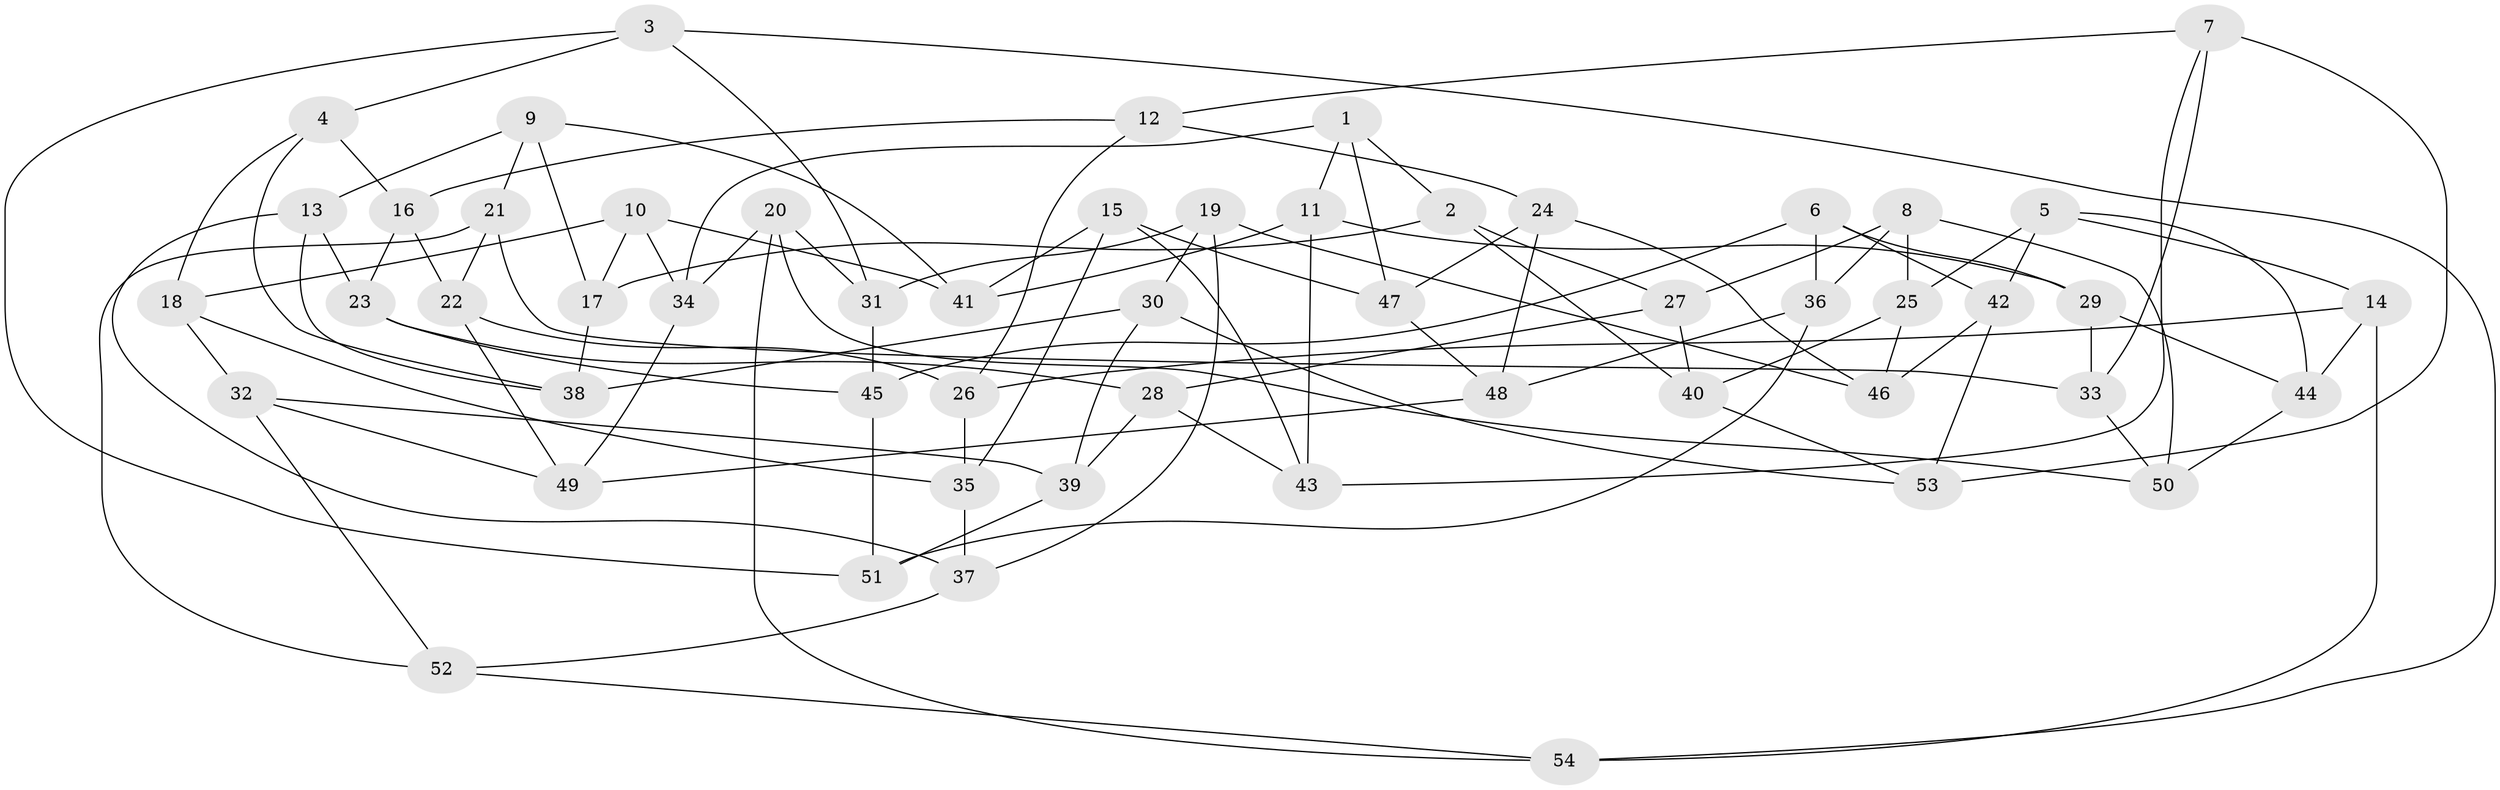 // coarse degree distribution, {6: 0.53125, 4: 0.28125, 5: 0.15625, 3: 0.03125}
// Generated by graph-tools (version 1.1) at 2025/42/03/06/25 10:42:25]
// undirected, 54 vertices, 108 edges
graph export_dot {
graph [start="1"]
  node [color=gray90,style=filled];
  1;
  2;
  3;
  4;
  5;
  6;
  7;
  8;
  9;
  10;
  11;
  12;
  13;
  14;
  15;
  16;
  17;
  18;
  19;
  20;
  21;
  22;
  23;
  24;
  25;
  26;
  27;
  28;
  29;
  30;
  31;
  32;
  33;
  34;
  35;
  36;
  37;
  38;
  39;
  40;
  41;
  42;
  43;
  44;
  45;
  46;
  47;
  48;
  49;
  50;
  51;
  52;
  53;
  54;
  1 -- 34;
  1 -- 47;
  1 -- 2;
  1 -- 11;
  2 -- 17;
  2 -- 40;
  2 -- 27;
  3 -- 54;
  3 -- 4;
  3 -- 51;
  3 -- 31;
  4 -- 18;
  4 -- 38;
  4 -- 16;
  5 -- 25;
  5 -- 14;
  5 -- 44;
  5 -- 42;
  6 -- 42;
  6 -- 45;
  6 -- 29;
  6 -- 36;
  7 -- 43;
  7 -- 53;
  7 -- 12;
  7 -- 33;
  8 -- 27;
  8 -- 36;
  8 -- 50;
  8 -- 25;
  9 -- 21;
  9 -- 17;
  9 -- 41;
  9 -- 13;
  10 -- 17;
  10 -- 18;
  10 -- 41;
  10 -- 34;
  11 -- 43;
  11 -- 29;
  11 -- 41;
  12 -- 16;
  12 -- 26;
  12 -- 24;
  13 -- 38;
  13 -- 23;
  13 -- 37;
  14 -- 54;
  14 -- 44;
  14 -- 26;
  15 -- 47;
  15 -- 35;
  15 -- 41;
  15 -- 43;
  16 -- 23;
  16 -- 22;
  17 -- 38;
  18 -- 35;
  18 -- 32;
  19 -- 31;
  19 -- 37;
  19 -- 46;
  19 -- 30;
  20 -- 34;
  20 -- 50;
  20 -- 31;
  20 -- 54;
  21 -- 22;
  21 -- 33;
  21 -- 52;
  22 -- 49;
  22 -- 26;
  23 -- 45;
  23 -- 28;
  24 -- 46;
  24 -- 48;
  24 -- 47;
  25 -- 46;
  25 -- 40;
  26 -- 35;
  27 -- 40;
  27 -- 28;
  28 -- 39;
  28 -- 43;
  29 -- 33;
  29 -- 44;
  30 -- 39;
  30 -- 53;
  30 -- 38;
  31 -- 45;
  32 -- 39;
  32 -- 52;
  32 -- 49;
  33 -- 50;
  34 -- 49;
  35 -- 37;
  36 -- 48;
  36 -- 51;
  37 -- 52;
  39 -- 51;
  40 -- 53;
  42 -- 46;
  42 -- 53;
  44 -- 50;
  45 -- 51;
  47 -- 48;
  48 -- 49;
  52 -- 54;
}
